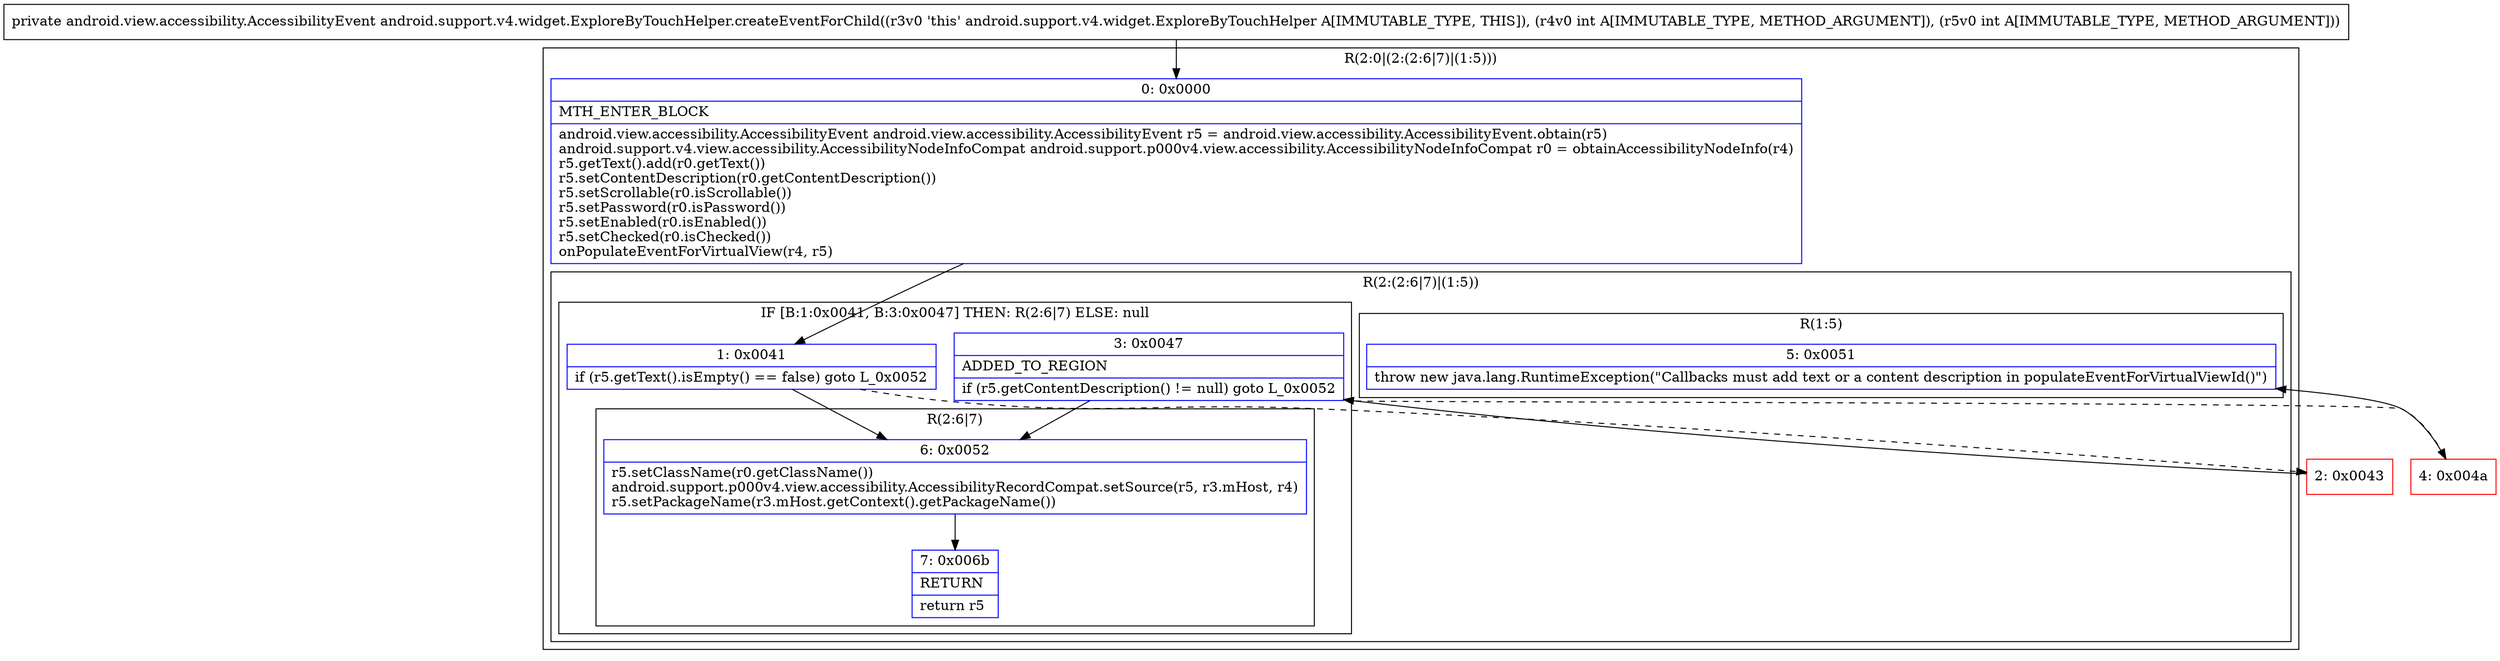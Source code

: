 digraph "CFG forandroid.support.v4.widget.ExploreByTouchHelper.createEventForChild(II)Landroid\/view\/accessibility\/AccessibilityEvent;" {
subgraph cluster_Region_1075129361 {
label = "R(2:0|(2:(2:6|7)|(1:5)))";
node [shape=record,color=blue];
Node_0 [shape=record,label="{0\:\ 0x0000|MTH_ENTER_BLOCK\l|android.view.accessibility.AccessibilityEvent android.view.accessibility.AccessibilityEvent r5 = android.view.accessibility.AccessibilityEvent.obtain(r5)\landroid.support.v4.view.accessibility.AccessibilityNodeInfoCompat android.support.p000v4.view.accessibility.AccessibilityNodeInfoCompat r0 = obtainAccessibilityNodeInfo(r4)\lr5.getText().add(r0.getText())\lr5.setContentDescription(r0.getContentDescription())\lr5.setScrollable(r0.isScrollable())\lr5.setPassword(r0.isPassword())\lr5.setEnabled(r0.isEnabled())\lr5.setChecked(r0.isChecked())\lonPopulateEventForVirtualView(r4, r5)\l}"];
subgraph cluster_Region_1002160675 {
label = "R(2:(2:6|7)|(1:5))";
node [shape=record,color=blue];
subgraph cluster_IfRegion_1586755011 {
label = "IF [B:1:0x0041, B:3:0x0047] THEN: R(2:6|7) ELSE: null";
node [shape=record,color=blue];
Node_1 [shape=record,label="{1\:\ 0x0041|if (r5.getText().isEmpty() == false) goto L_0x0052\l}"];
Node_3 [shape=record,label="{3\:\ 0x0047|ADDED_TO_REGION\l|if (r5.getContentDescription() != null) goto L_0x0052\l}"];
subgraph cluster_Region_1838675904 {
label = "R(2:6|7)";
node [shape=record,color=blue];
Node_6 [shape=record,label="{6\:\ 0x0052|r5.setClassName(r0.getClassName())\landroid.support.p000v4.view.accessibility.AccessibilityRecordCompat.setSource(r5, r3.mHost, r4)\lr5.setPackageName(r3.mHost.getContext().getPackageName())\l}"];
Node_7 [shape=record,label="{7\:\ 0x006b|RETURN\l|return r5\l}"];
}
}
subgraph cluster_Region_1825041308 {
label = "R(1:5)";
node [shape=record,color=blue];
Node_5 [shape=record,label="{5\:\ 0x0051|throw new java.lang.RuntimeException(\"Callbacks must add text or a content description in populateEventForVirtualViewId()\")\l}"];
}
}
}
Node_2 [shape=record,color=red,label="{2\:\ 0x0043}"];
Node_4 [shape=record,color=red,label="{4\:\ 0x004a}"];
MethodNode[shape=record,label="{private android.view.accessibility.AccessibilityEvent android.support.v4.widget.ExploreByTouchHelper.createEventForChild((r3v0 'this' android.support.v4.widget.ExploreByTouchHelper A[IMMUTABLE_TYPE, THIS]), (r4v0 int A[IMMUTABLE_TYPE, METHOD_ARGUMENT]), (r5v0 int A[IMMUTABLE_TYPE, METHOD_ARGUMENT])) }"];
MethodNode -> Node_0;
Node_0 -> Node_1;
Node_1 -> Node_2[style=dashed];
Node_1 -> Node_6;
Node_3 -> Node_4[style=dashed];
Node_3 -> Node_6;
Node_6 -> Node_7;
Node_2 -> Node_3;
Node_4 -> Node_5;
}

